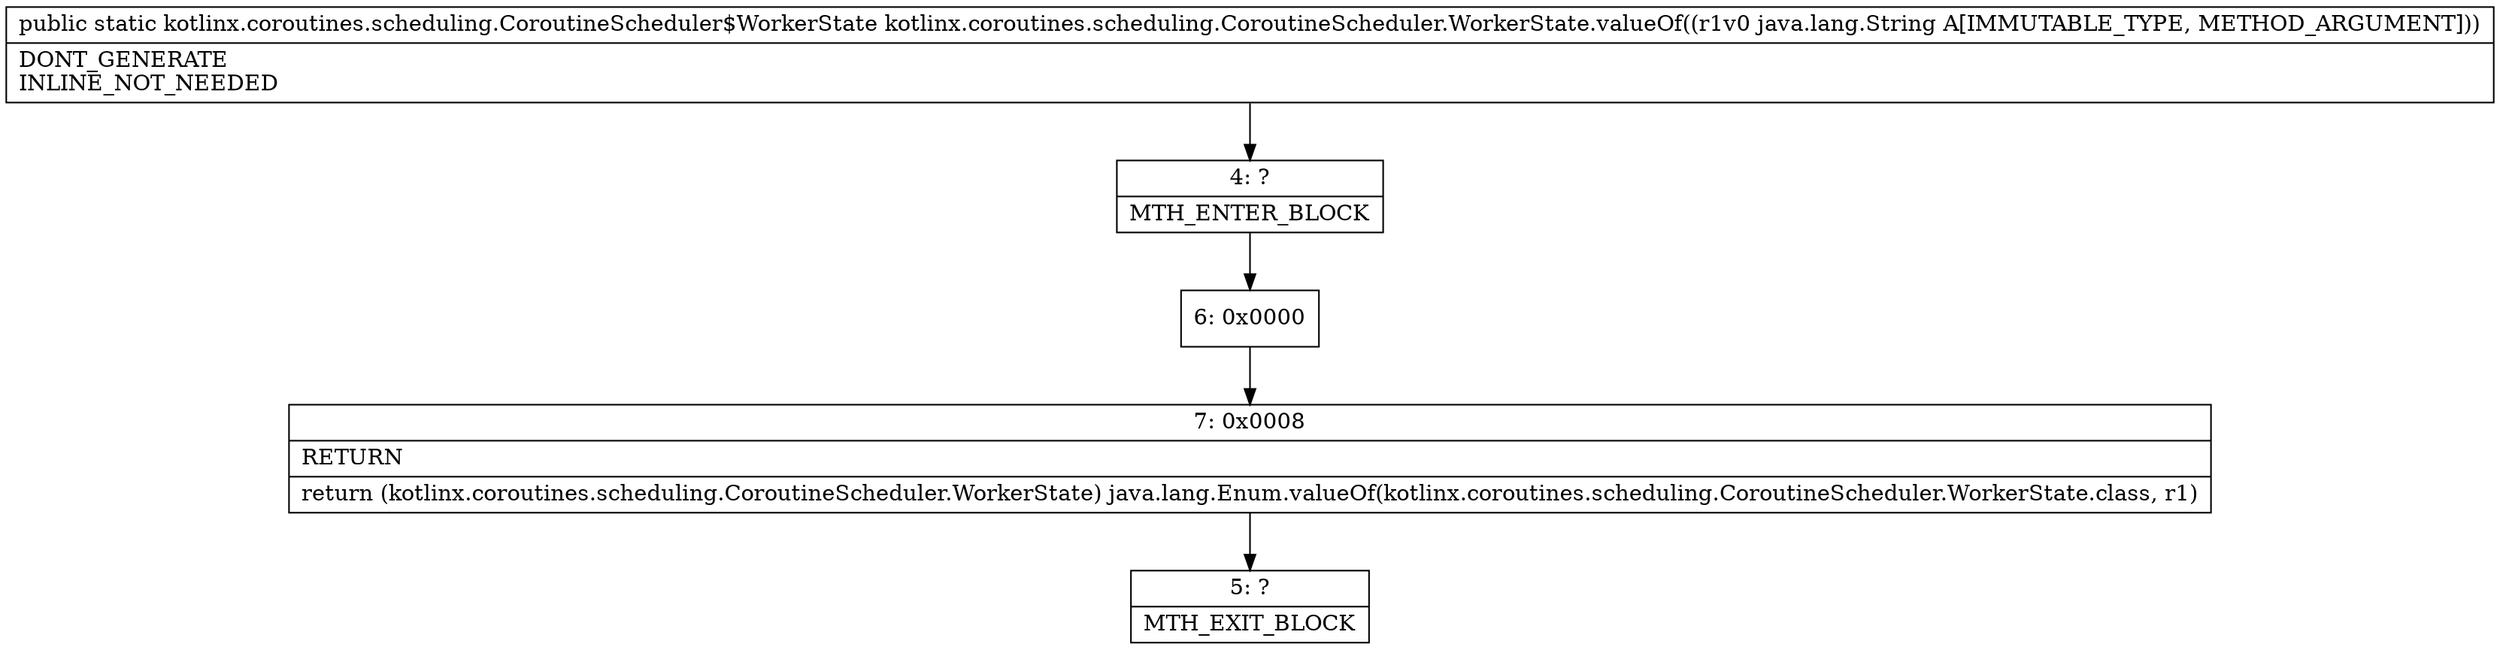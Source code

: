 digraph "CFG forkotlinx.coroutines.scheduling.CoroutineScheduler.WorkerState.valueOf(Ljava\/lang\/String;)Lkotlinx\/coroutines\/scheduling\/CoroutineScheduler$WorkerState;" {
Node_4 [shape=record,label="{4\:\ ?|MTH_ENTER_BLOCK\l}"];
Node_6 [shape=record,label="{6\:\ 0x0000}"];
Node_7 [shape=record,label="{7\:\ 0x0008|RETURN\l|return (kotlinx.coroutines.scheduling.CoroutineScheduler.WorkerState) java.lang.Enum.valueOf(kotlinx.coroutines.scheduling.CoroutineScheduler.WorkerState.class, r1)\l}"];
Node_5 [shape=record,label="{5\:\ ?|MTH_EXIT_BLOCK\l}"];
MethodNode[shape=record,label="{public static kotlinx.coroutines.scheduling.CoroutineScheduler$WorkerState kotlinx.coroutines.scheduling.CoroutineScheduler.WorkerState.valueOf((r1v0 java.lang.String A[IMMUTABLE_TYPE, METHOD_ARGUMENT]))  | DONT_GENERATE\lINLINE_NOT_NEEDED\l}"];
MethodNode -> Node_4;Node_4 -> Node_6;
Node_6 -> Node_7;
Node_7 -> Node_5;
}

